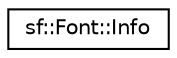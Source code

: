digraph "Graphical Class Hierarchy"
{
  edge [fontname="Helvetica",fontsize="10",labelfontname="Helvetica",labelfontsize="10"];
  node [fontname="Helvetica",fontsize="10",shape=record];
  rankdir="LR";
  Node0 [label="sf::Font::Info",height=0.2,width=0.4,color="black", fillcolor="white", style="filled",URL="$structsf_1_1_font_1_1_info.html",tooltip="Holds various information about a font. "];
}
